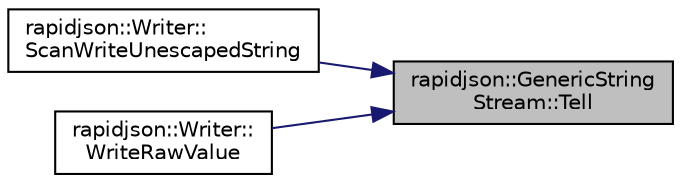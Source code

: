 digraph "rapidjson::GenericStringStream::Tell"
{
 // INTERACTIVE_SVG=YES
 // LATEX_PDF_SIZE
  edge [fontname="Helvetica",fontsize="10",labelfontname="Helvetica",labelfontsize="10"];
  node [fontname="Helvetica",fontsize="10",shape=record];
  rankdir="RL";
  Node18 [label="rapidjson::GenericString\lStream::Tell",height=0.2,width=0.4,color="black", fillcolor="grey75", style="filled", fontcolor="black",tooltip=" "];
  Node18 -> Node19 [dir="back",color="midnightblue",fontsize="10",style="solid",fontname="Helvetica"];
  Node19 [label="rapidjson::Writer::\lScanWriteUnescapedString",height=0.2,width=0.4,color="black", fillcolor="white", style="filled",URL="$classrapidjson_1_1_writer.html#a2d5599f972475793e391559db2de1061",tooltip=" "];
  Node18 -> Node20 [dir="back",color="midnightblue",fontsize="10",style="solid",fontname="Helvetica"];
  Node20 [label="rapidjson::Writer::\lWriteRawValue",height=0.2,width=0.4,color="black", fillcolor="white", style="filled",URL="$classrapidjson_1_1_writer.html#a60b50a90fa1cfd525e14c37c36b9998d",tooltip=" "];
}
